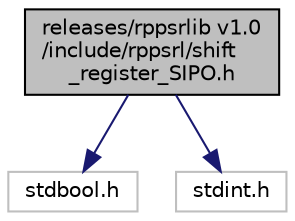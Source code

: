 digraph "releases/rppsrlib v1.0/include/rppsrl/shift_register_SIPO.h"
{
 // LATEX_PDF_SIZE
  edge [fontname="Helvetica",fontsize="10",labelfontname="Helvetica",labelfontsize="10"];
  node [fontname="Helvetica",fontsize="10",shape=record];
  Node1 [label="releases/rppsrlib v1.0\l/include/rppsrl/shift\l_register_SIPO.h",height=0.2,width=0.4,color="black", fillcolor="grey75", style="filled", fontcolor="black",tooltip="header for SN74HC595 shift register"];
  Node1 -> Node2 [color="midnightblue",fontsize="10",style="solid",fontname="Helvetica"];
  Node2 [label="stdbool.h",height=0.2,width=0.4,color="grey75", fillcolor="white", style="filled",tooltip=" "];
  Node1 -> Node3 [color="midnightblue",fontsize="10",style="solid",fontname="Helvetica"];
  Node3 [label="stdint.h",height=0.2,width=0.4,color="grey75", fillcolor="white", style="filled",tooltip=" "];
}
